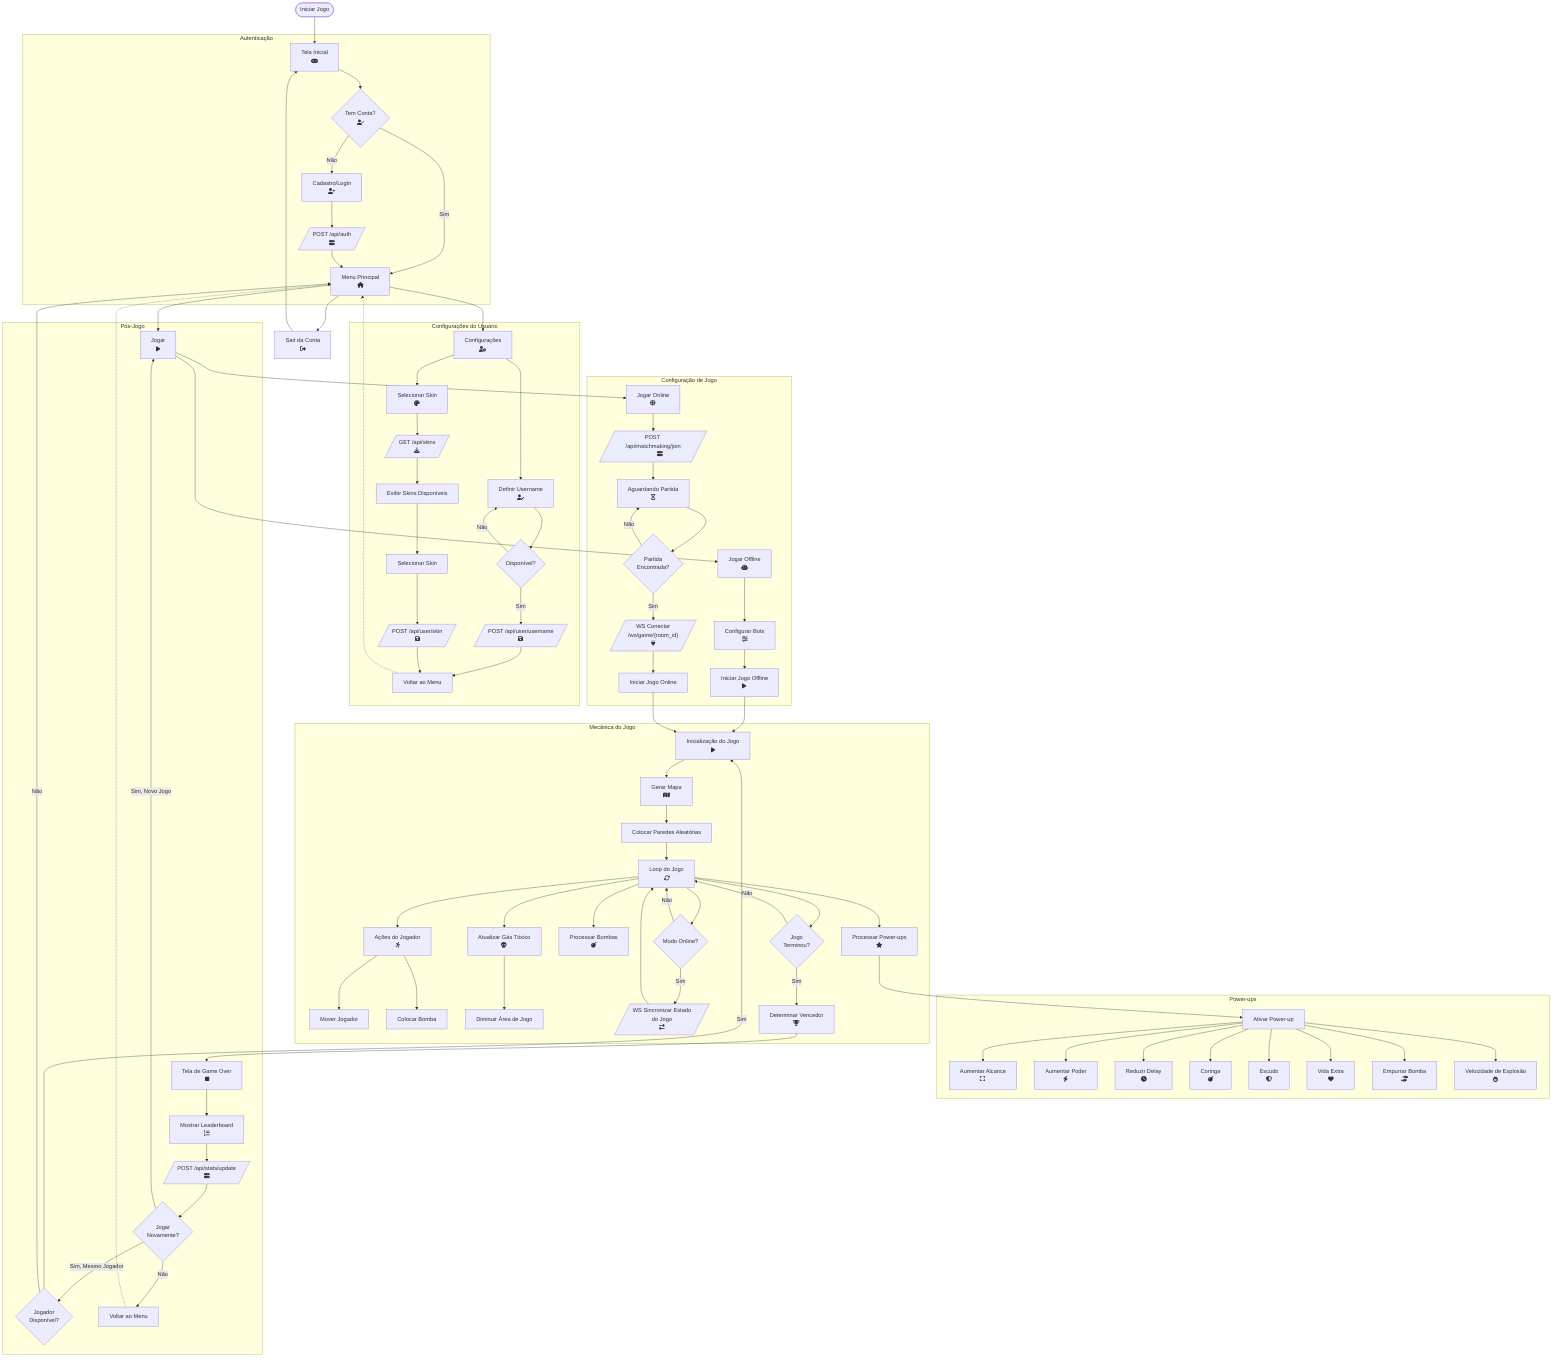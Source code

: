 flowchart TD
    %% Main Flow
    Start([Iniciar Jogo]) --> InitialScreen["Tela Inicial
    fa:fa-gamepad"]

    %% Authentication Flow
    subgraph "Autenticação"
        InitialScreen --> CheckCredentials{"Tem Conta?
        fa:fa-user-check"}
        CheckCredentials -->|Não| SignUp["Cadastro/Login
        fa:fa-user-plus"]
        CheckCredentials -->|Sim| MainMenu["Menu Principal
        fa:fa-home"]
        SignUp --> AuthAPI[/"POST /api/auth
        fa:fa-server"/]
        AuthAPI --> MainMenu
    end

    %% Main Menu Options
    MainMenu --> UserConfig["Configurações
    fa:fa-user-cog"]
    MainMenu --> GameModeSelection["Jogar
    fa:fa-play"]
    MainMenu --> LogOut["Sair da Conta
    fa:fa-sign-out-alt"]
    LogOut --> InitialScreen

    %% User Configuration
    subgraph "Configurações do Usuário"
        UserConfig --> UsernameConfig["Definir Username
        fa:fa-user-edit"]
        UserConfig --> SkinSelection["Selecionar Skin
        fa:fa-palette"]

        UsernameConfig --> CheckUsername{Disponível?}
        CheckUsername -->|Não| UsernameConfig
        CheckUsername -->|Sim| SaveUsername[/"POST /api/user/username
        fa:fa-save"/]

        SkinSelection --> GetSkins[/"GET /api/skins
        fa:fa-download"/]
        GetSkins --> DisplaySkins[Exibir Skins Disponíveis]
        DisplaySkins --> SelectSkin[Selecionar Skin]
        SelectSkin --> SaveSkin[/"POST /api/user/skin
        fa:fa-save"/]

        SaveUsername --> BackToMain1[Voltar ao Menu]
        SaveSkin --> BackToMain1
        BackToMain1 -.-> MainMenu
    end

    %% Game Mode Selection
    GameModeSelection --> OfflineMode["Jogar Offline
    fa:fa-robot"]
    GameModeSelection --> OnlineMode["Jogar Online
    fa:fa-globe"]

    %% Game Setup
    subgraph "Configuração de Jogo"
        %% Offline Setup
        OfflineMode --> BotConfig["Configurar Bots
        fa:fa-sliders-h"]
        BotConfig --> StartOfflineGame["Iniciar Jogo Offline
        fa:fa-play"]

        %% Online Setup
        OnlineMode --> JoinQueue[/"POST /api/matchmaking/join
        fa:fa-server"/]
        JoinQueue --> WaitingForMatch["Aguardando Partida
        fa:fa-hourglass"]
        WaitingForMatch --> MatchFound{Partida
        Encontrada?}
        MatchFound -->|Não| WaitingForMatch
        MatchFound -->|Sim| JoinRoom[/"WS Conectar
        /ws/game/{room_id}
        fa:fa-plug"/]
        JoinRoom --> StartOnlineGame[Iniciar Jogo Online]
    end

    StartOfflineGame --> GameInitialization["Inicialização do Jogo
    fa:fa-play"]
    StartOnlineGame --> GameInitialization

    %% Game Mechanics
    subgraph "Mecânica do Jogo"
        GameInitialization --> MapGeneration["Gerar Mapa
        fa:fa-map"]
        MapGeneration --> PlaceRandomWalls[Colocar Paredes Aleatórias]
        PlaceRandomWalls --> GameLoop["Loop do Jogo
        fa:fa-sync"]

        GameLoop --> PlayerActions["Ações do Jogador
        fa:fa-running"]
        GameLoop --> ProcessPowerups["Processar Power-ups
        fa:fa-star"]
        GameLoop --> ProcessBombs["Processar Bombas
        fa:fa-bomb"]
        GameLoop --> ToxicGasUpdate["Atualizar Gás Tóxico
        fa:fa-skull"]

        PlayerActions --> MovePlayer[Mover Jogador]
        PlayerActions --> PlaceBomb[Colocar Bomba]

        ToxicGasUpdate --> ShrinkArena[Diminuir Área de Jogo]

        GameLoop --> CheckOnlineMode{Modo Online?}
        CheckOnlineMode -->|Sim| SyncGameState[/"WS Sincronizar Estado
        do Jogo
        fa:fa-exchange-alt"/]
        SyncGameState --> GameLoop
        CheckOnlineMode -->|Não| GameLoop

        GameLoop --> CheckGameEnd{Jogo
        Terminou?}
        CheckGameEnd -->|Não| GameLoop
        CheckGameEnd -->|Sim| DetermineWinner["Determinar Vencedor
        fa:fa-trophy"]
    end

    %% Power-ups
    subgraph "Power-ups"
        ProcessPowerups --> ActivatePowerup[Ativar Power-up]
        ActivatePowerup --> BombRange["Aumentar Alcance
        fa:fa-expand"]
        ActivatePowerup --> BombPower["Aumentar Poder
        fa:fa-bolt"]
        ActivatePowerup --> BombDelay["Reduzir Delay
        fa:fa-clock"]
        ActivatePowerup --> JokerPowerup["Coringa
        fa:fa-bomb"]
        ActivatePowerup --> Shield["Escudo
        fa:fa-shield-alt"]
        ActivatePowerup --> ExtraLife["Vida Extra
        fa:fa-heart"]
        ActivatePowerup --> BombPush["Empurrar Bomba
        fa:fa-shoe-prints"]
        ActivatePowerup --> BombSpeed["Velocidade de Explosão
        fa:fa-fire"]
    end

    %% Post Game
    subgraph "Pós-Jogo"
        DetermineWinner --> GameOver["Tela de Game Over
        fa:fa-stop"]
        GameOver --> Leaderboard["Mostrar Leaderboard
        fa:fa-list-ol"]
        Leaderboard --> UpdateStats[/"POST /api/stats/update
        fa:fa-server"/]
        UpdateStats --> PlayAgain{Jogar
        Novamente?}

        PlayAgain -->|Sim, Mesmo Jogador| CheckPlayerAvailable{Jogador
        Disponível?}
        CheckPlayerAvailable -->|Sim| GameInitialization
        CheckPlayerAvailable -->|Não| MainMenu

        PlayAgain -->|Sim, Novo Jogo| GameModeSelection
        PlayAgain -->|Não| BackToMain2[Voltar ao Menu]
        BackToMain2 -.-> MainMenu
    end
